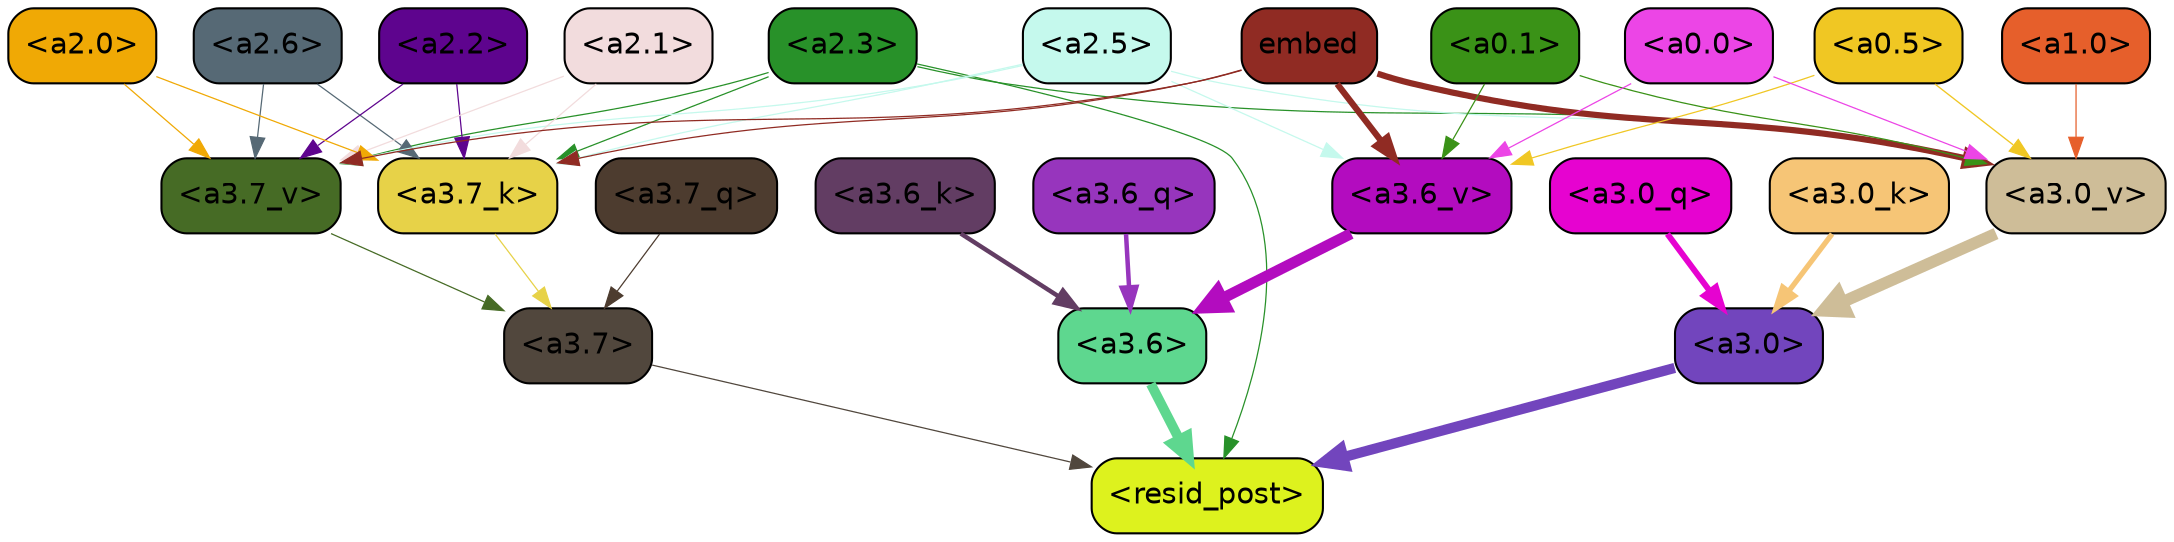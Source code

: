 strict digraph "" {
	graph [bgcolor=transparent,
		layout=dot,
		overlap=false,
		splines=true
	];
	"<a3.7>"	[color=black,
		fillcolor="#51473d",
		fontname=Helvetica,
		shape=box,
		style="filled, rounded"];
	"<resid_post>"	[color=black,
		fillcolor="#ddf21e",
		fontname=Helvetica,
		shape=box,
		style="filled, rounded"];
	"<a3.7>" -> "<resid_post>"	[color="#51473d",
		penwidth=0.6];
	"<a3.6>"	[color=black,
		fillcolor="#5ed78f",
		fontname=Helvetica,
		shape=box,
		style="filled, rounded"];
	"<a3.6>" -> "<resid_post>"	[color="#5ed78f",
		penwidth=4.753257989883423];
	"<a3.0>"	[color=black,
		fillcolor="#7245bd",
		fontname=Helvetica,
		shape=box,
		style="filled, rounded"];
	"<a3.0>" -> "<resid_post>"	[color="#7245bd",
		penwidth=4.90053927898407];
	"<a2.3>"	[color=black,
		fillcolor="#289129",
		fontname=Helvetica,
		shape=box,
		style="filled, rounded"];
	"<a2.3>" -> "<resid_post>"	[color="#289129",
		penwidth=0.6];
	"<a3.7_k>"	[color=black,
		fillcolor="#e7d248",
		fontname=Helvetica,
		shape=box,
		style="filled, rounded"];
	"<a2.3>" -> "<a3.7_k>"	[color="#289129",
		penwidth=0.6];
	"<a3.7_v>"	[color=black,
		fillcolor="#466b25",
		fontname=Helvetica,
		shape=box,
		style="filled, rounded"];
	"<a2.3>" -> "<a3.7_v>"	[color="#289129",
		penwidth=0.6];
	"<a3.0_v>"	[color=black,
		fillcolor="#cebd98",
		fontname=Helvetica,
		shape=box,
		style="filled, rounded"];
	"<a2.3>" -> "<a3.0_v>"	[color="#289129",
		penwidth=0.6];
	"<a3.7_q>"	[color=black,
		fillcolor="#4d3c2f",
		fontname=Helvetica,
		shape=box,
		style="filled, rounded"];
	"<a3.7_q>" -> "<a3.7>"	[color="#4d3c2f",
		penwidth=0.6];
	"<a3.6_q>"	[color=black,
		fillcolor="#9735bd",
		fontname=Helvetica,
		shape=box,
		style="filled, rounded"];
	"<a3.6_q>" -> "<a3.6>"	[color="#9735bd",
		penwidth=2.160832464694977];
	"<a3.0_q>"	[color=black,
		fillcolor="#e603d0",
		fontname=Helvetica,
		shape=box,
		style="filled, rounded"];
	"<a3.0_q>" -> "<a3.0>"	[color="#e603d0",
		penwidth=2.870753765106201];
	"<a3.7_k>" -> "<a3.7>"	[color="#e7d248",
		penwidth=0.6];
	"<a3.6_k>"	[color=black,
		fillcolor="#623d63",
		fontname=Helvetica,
		shape=box,
		style="filled, rounded"];
	"<a3.6_k>" -> "<a3.6>"	[color="#623d63",
		penwidth=2.13908451795578];
	"<a3.0_k>"	[color=black,
		fillcolor="#f6c576",
		fontname=Helvetica,
		shape=box,
		style="filled, rounded"];
	"<a3.0_k>" -> "<a3.0>"	[color="#f6c576",
		penwidth=2.520303964614868];
	"<a3.7_v>" -> "<a3.7>"	[color="#466b25",
		penwidth=0.6];
	"<a3.6_v>"	[color=black,
		fillcolor="#b30cbf",
		fontname=Helvetica,
		shape=box,
		style="filled, rounded"];
	"<a3.6_v>" -> "<a3.6>"	[color="#b30cbf",
		penwidth=5.297133803367615];
	"<a3.0_v>" -> "<a3.0>"	[color="#cebd98",
		penwidth=5.680712580680847];
	"<a2.6>"	[color=black,
		fillcolor="#566975",
		fontname=Helvetica,
		shape=box,
		style="filled, rounded"];
	"<a2.6>" -> "<a3.7_k>"	[color="#566975",
		penwidth=0.6];
	"<a2.6>" -> "<a3.7_v>"	[color="#566975",
		penwidth=0.6];
	"<a2.5>"	[color=black,
		fillcolor="#c5f9ed",
		fontname=Helvetica,
		shape=box,
		style="filled, rounded"];
	"<a2.5>" -> "<a3.7_k>"	[color="#c5f9ed",
		penwidth=0.6];
	"<a2.5>" -> "<a3.7_v>"	[color="#c5f9ed",
		penwidth=0.6];
	"<a2.5>" -> "<a3.6_v>"	[color="#c5f9ed",
		penwidth=0.6];
	"<a2.5>" -> "<a3.0_v>"	[color="#c5f9ed",
		penwidth=0.6];
	"<a2.2>"	[color=black,
		fillcolor="#5e048e",
		fontname=Helvetica,
		shape=box,
		style="filled, rounded"];
	"<a2.2>" -> "<a3.7_k>"	[color="#5e048e",
		penwidth=0.6];
	"<a2.2>" -> "<a3.7_v>"	[color="#5e048e",
		penwidth=0.6];
	"<a2.1>"	[color=black,
		fillcolor="#f2dcdd",
		fontname=Helvetica,
		shape=box,
		style="filled, rounded"];
	"<a2.1>" -> "<a3.7_k>"	[color="#f2dcdd",
		penwidth=0.6];
	"<a2.1>" -> "<a3.7_v>"	[color="#f2dcdd",
		penwidth=0.6];
	"<a2.0>"	[color=black,
		fillcolor="#f0a905",
		fontname=Helvetica,
		shape=box,
		style="filled, rounded"];
	"<a2.0>" -> "<a3.7_k>"	[color="#f0a905",
		penwidth=0.6];
	"<a2.0>" -> "<a3.7_v>"	[color="#f0a905",
		penwidth=0.6];
	embed	[color=black,
		fillcolor="#902b23",
		fontname=Helvetica,
		shape=box,
		style="filled, rounded"];
	embed -> "<a3.7_k>"	[color="#902b23",
		penwidth=0.6];
	embed -> "<a3.7_v>"	[color="#902b23",
		penwidth=0.6];
	embed -> "<a3.6_v>"	[color="#902b23",
		penwidth=3.0186105966567993];
	embed -> "<a3.0_v>"	[color="#902b23",
		penwidth=2.969020187854767];
	"<a0.5>"	[color=black,
		fillcolor="#f0c723",
		fontname=Helvetica,
		shape=box,
		style="filled, rounded"];
	"<a0.5>" -> "<a3.6_v>"	[color="#f0c723",
		penwidth=0.6];
	"<a0.5>" -> "<a3.0_v>"	[color="#f0c723",
		penwidth=0.6409564018249512];
	"<a0.1>"	[color=black,
		fillcolor="#3a9217",
		fontname=Helvetica,
		shape=box,
		style="filled, rounded"];
	"<a0.1>" -> "<a3.6_v>"	[color="#3a9217",
		penwidth=0.6];
	"<a0.1>" -> "<a3.0_v>"	[color="#3a9217",
		penwidth=0.6];
	"<a0.0>"	[color=black,
		fillcolor="#ec45e6",
		fontname=Helvetica,
		shape=box,
		style="filled, rounded"];
	"<a0.0>" -> "<a3.6_v>"	[color="#ec45e6",
		penwidth=0.6];
	"<a0.0>" -> "<a3.0_v>"	[color="#ec45e6",
		penwidth=0.6];
	"<a1.0>"	[color=black,
		fillcolor="#e65f2b",
		fontname=Helvetica,
		shape=box,
		style="filled, rounded"];
	"<a1.0>" -> "<a3.0_v>"	[color="#e65f2b",
		penwidth=0.6];
}
